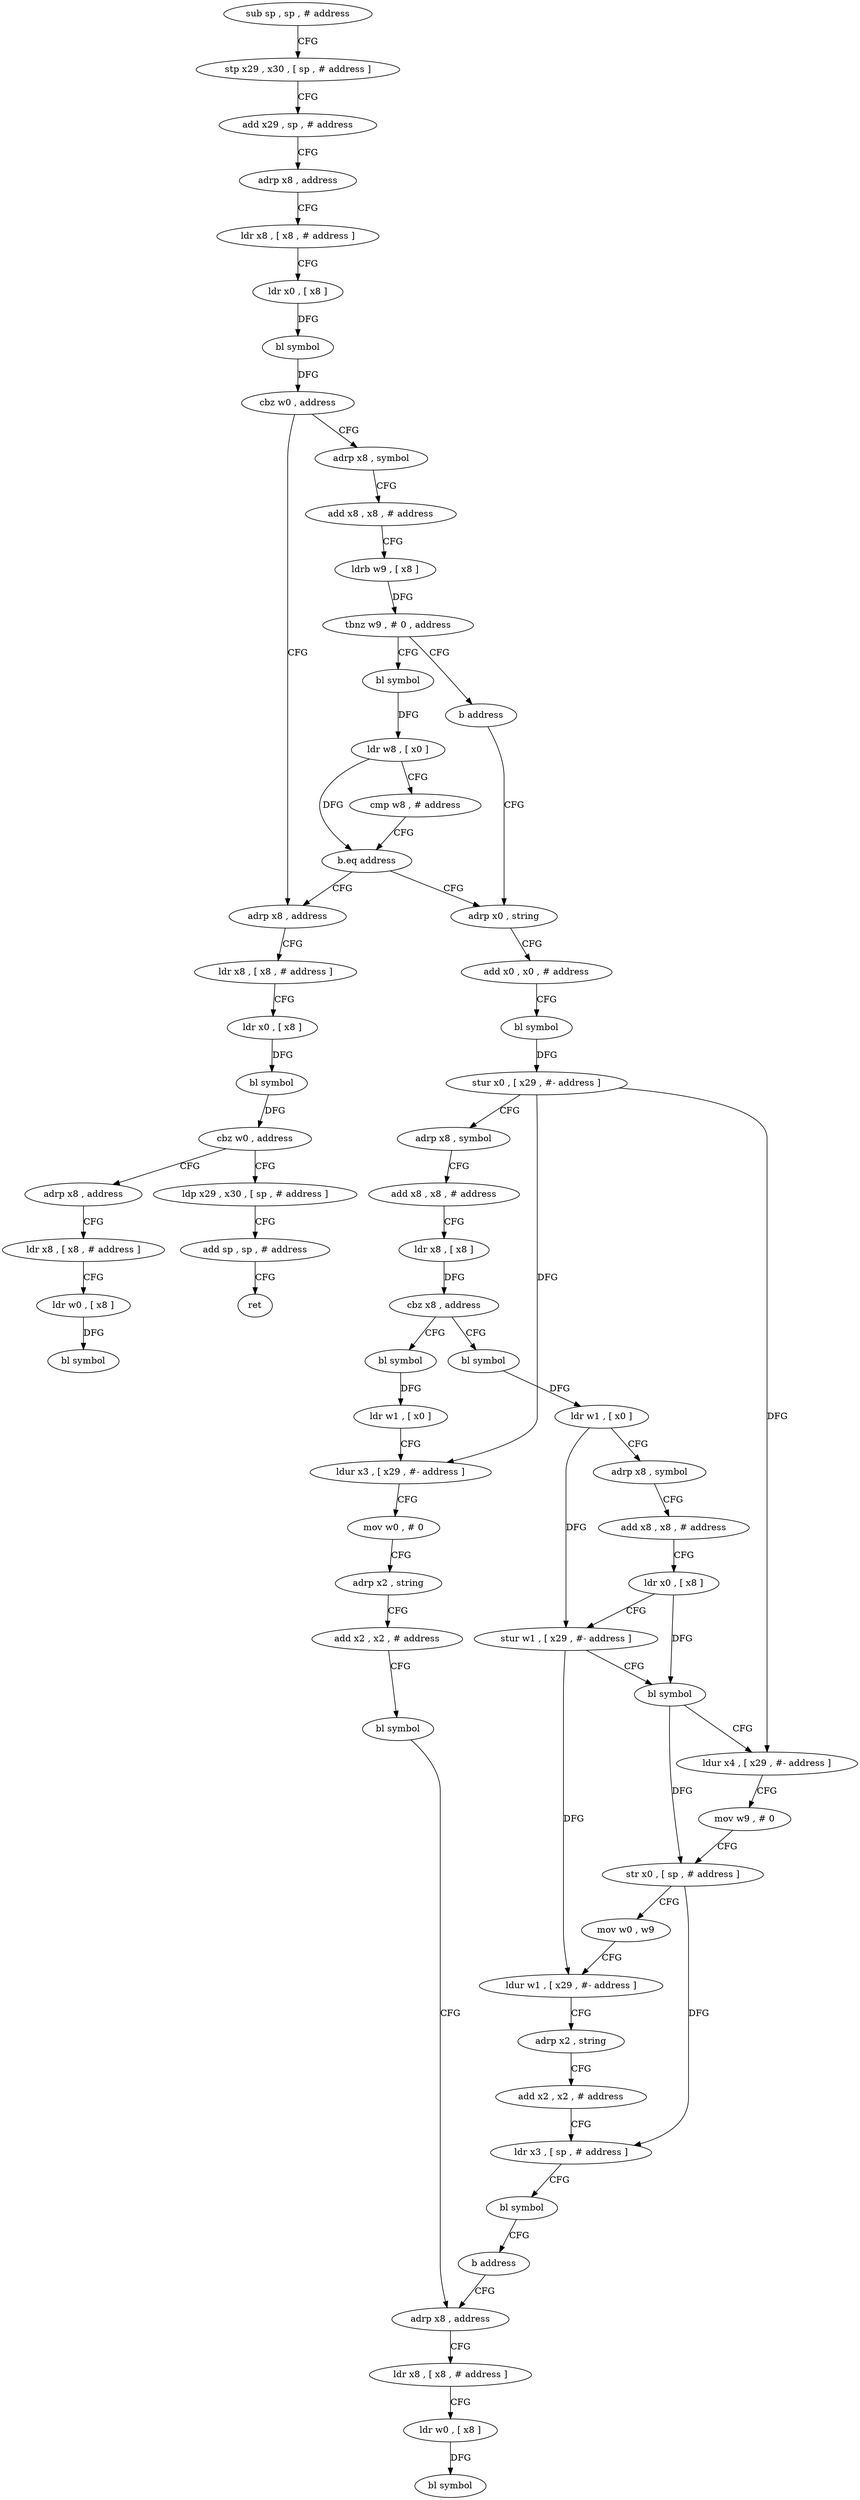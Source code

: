 digraph "func" {
"4219700" [label = "sub sp , sp , # address" ]
"4219704" [label = "stp x29 , x30 , [ sp , # address ]" ]
"4219708" [label = "add x29 , sp , # address" ]
"4219712" [label = "adrp x8 , address" ]
"4219716" [label = "ldr x8 , [ x8 , # address ]" ]
"4219720" [label = "ldr x0 , [ x8 ]" ]
"4219724" [label = "bl symbol" ]
"4219728" [label = "cbz w0 , address" ]
"4219912" [label = "adrp x8 , address" ]
"4219732" [label = "adrp x8 , symbol" ]
"4219916" [label = "ldr x8 , [ x8 , # address ]" ]
"4219920" [label = "ldr x0 , [ x8 ]" ]
"4219924" [label = "bl symbol" ]
"4219928" [label = "cbz w0 , address" ]
"4219948" [label = "ldp x29 , x30 , [ sp , # address ]" ]
"4219932" [label = "adrp x8 , address" ]
"4219736" [label = "add x8 , x8 , # address" ]
"4219740" [label = "ldrb w9 , [ x8 ]" ]
"4219744" [label = "tbnz w9 , # 0 , address" ]
"4219752" [label = "bl symbol" ]
"4219748" [label = "b address" ]
"4219952" [label = "add sp , sp , # address" ]
"4219956" [label = "ret" ]
"4219936" [label = "ldr x8 , [ x8 , # address ]" ]
"4219940" [label = "ldr w0 , [ x8 ]" ]
"4219944" [label = "bl symbol" ]
"4219756" [label = "ldr w8 , [ x0 ]" ]
"4219760" [label = "cmp w8 , # address" ]
"4219764" [label = "b.eq address" ]
"4219768" [label = "adrp x0 , string" ]
"4219772" [label = "add x0 , x0 , # address" ]
"4219776" [label = "bl symbol" ]
"4219780" [label = "stur x0 , [ x29 , #- address ]" ]
"4219784" [label = "adrp x8 , symbol" ]
"4219788" [label = "add x8 , x8 , # address" ]
"4219792" [label = "ldr x8 , [ x8 ]" ]
"4219796" [label = "cbz x8 , address" ]
"4219868" [label = "bl symbol" ]
"4219800" [label = "bl symbol" ]
"4219872" [label = "ldr w1 , [ x0 ]" ]
"4219876" [label = "ldur x3 , [ x29 , #- address ]" ]
"4219880" [label = "mov w0 , # 0" ]
"4219884" [label = "adrp x2 , string" ]
"4219888" [label = "add x2 , x2 , # address" ]
"4219892" [label = "bl symbol" ]
"4219896" [label = "adrp x8 , address" ]
"4219804" [label = "ldr w1 , [ x0 ]" ]
"4219808" [label = "adrp x8 , symbol" ]
"4219812" [label = "add x8 , x8 , # address" ]
"4219816" [label = "ldr x0 , [ x8 ]" ]
"4219820" [label = "stur w1 , [ x29 , #- address ]" ]
"4219824" [label = "bl symbol" ]
"4219828" [label = "ldur x4 , [ x29 , #- address ]" ]
"4219832" [label = "mov w9 , # 0" ]
"4219836" [label = "str x0 , [ sp , # address ]" ]
"4219840" [label = "mov w0 , w9" ]
"4219844" [label = "ldur w1 , [ x29 , #- address ]" ]
"4219848" [label = "adrp x2 , string" ]
"4219852" [label = "add x2 , x2 , # address" ]
"4219856" [label = "ldr x3 , [ sp , # address ]" ]
"4219860" [label = "bl symbol" ]
"4219864" [label = "b address" ]
"4219900" [label = "ldr x8 , [ x8 , # address ]" ]
"4219904" [label = "ldr w0 , [ x8 ]" ]
"4219908" [label = "bl symbol" ]
"4219700" -> "4219704" [ label = "CFG" ]
"4219704" -> "4219708" [ label = "CFG" ]
"4219708" -> "4219712" [ label = "CFG" ]
"4219712" -> "4219716" [ label = "CFG" ]
"4219716" -> "4219720" [ label = "CFG" ]
"4219720" -> "4219724" [ label = "DFG" ]
"4219724" -> "4219728" [ label = "DFG" ]
"4219728" -> "4219912" [ label = "CFG" ]
"4219728" -> "4219732" [ label = "CFG" ]
"4219912" -> "4219916" [ label = "CFG" ]
"4219732" -> "4219736" [ label = "CFG" ]
"4219916" -> "4219920" [ label = "CFG" ]
"4219920" -> "4219924" [ label = "DFG" ]
"4219924" -> "4219928" [ label = "DFG" ]
"4219928" -> "4219948" [ label = "CFG" ]
"4219928" -> "4219932" [ label = "CFG" ]
"4219948" -> "4219952" [ label = "CFG" ]
"4219932" -> "4219936" [ label = "CFG" ]
"4219736" -> "4219740" [ label = "CFG" ]
"4219740" -> "4219744" [ label = "DFG" ]
"4219744" -> "4219752" [ label = "CFG" ]
"4219744" -> "4219748" [ label = "CFG" ]
"4219752" -> "4219756" [ label = "DFG" ]
"4219748" -> "4219768" [ label = "CFG" ]
"4219952" -> "4219956" [ label = "CFG" ]
"4219936" -> "4219940" [ label = "CFG" ]
"4219940" -> "4219944" [ label = "DFG" ]
"4219756" -> "4219760" [ label = "CFG" ]
"4219756" -> "4219764" [ label = "DFG" ]
"4219760" -> "4219764" [ label = "CFG" ]
"4219764" -> "4219912" [ label = "CFG" ]
"4219764" -> "4219768" [ label = "CFG" ]
"4219768" -> "4219772" [ label = "CFG" ]
"4219772" -> "4219776" [ label = "CFG" ]
"4219776" -> "4219780" [ label = "DFG" ]
"4219780" -> "4219784" [ label = "CFG" ]
"4219780" -> "4219876" [ label = "DFG" ]
"4219780" -> "4219828" [ label = "DFG" ]
"4219784" -> "4219788" [ label = "CFG" ]
"4219788" -> "4219792" [ label = "CFG" ]
"4219792" -> "4219796" [ label = "DFG" ]
"4219796" -> "4219868" [ label = "CFG" ]
"4219796" -> "4219800" [ label = "CFG" ]
"4219868" -> "4219872" [ label = "DFG" ]
"4219800" -> "4219804" [ label = "DFG" ]
"4219872" -> "4219876" [ label = "CFG" ]
"4219876" -> "4219880" [ label = "CFG" ]
"4219880" -> "4219884" [ label = "CFG" ]
"4219884" -> "4219888" [ label = "CFG" ]
"4219888" -> "4219892" [ label = "CFG" ]
"4219892" -> "4219896" [ label = "CFG" ]
"4219896" -> "4219900" [ label = "CFG" ]
"4219804" -> "4219808" [ label = "CFG" ]
"4219804" -> "4219820" [ label = "DFG" ]
"4219808" -> "4219812" [ label = "CFG" ]
"4219812" -> "4219816" [ label = "CFG" ]
"4219816" -> "4219820" [ label = "CFG" ]
"4219816" -> "4219824" [ label = "DFG" ]
"4219820" -> "4219824" [ label = "CFG" ]
"4219820" -> "4219844" [ label = "DFG" ]
"4219824" -> "4219828" [ label = "CFG" ]
"4219824" -> "4219836" [ label = "DFG" ]
"4219828" -> "4219832" [ label = "CFG" ]
"4219832" -> "4219836" [ label = "CFG" ]
"4219836" -> "4219840" [ label = "CFG" ]
"4219836" -> "4219856" [ label = "DFG" ]
"4219840" -> "4219844" [ label = "CFG" ]
"4219844" -> "4219848" [ label = "CFG" ]
"4219848" -> "4219852" [ label = "CFG" ]
"4219852" -> "4219856" [ label = "CFG" ]
"4219856" -> "4219860" [ label = "CFG" ]
"4219860" -> "4219864" [ label = "CFG" ]
"4219864" -> "4219896" [ label = "CFG" ]
"4219900" -> "4219904" [ label = "CFG" ]
"4219904" -> "4219908" [ label = "DFG" ]
}
